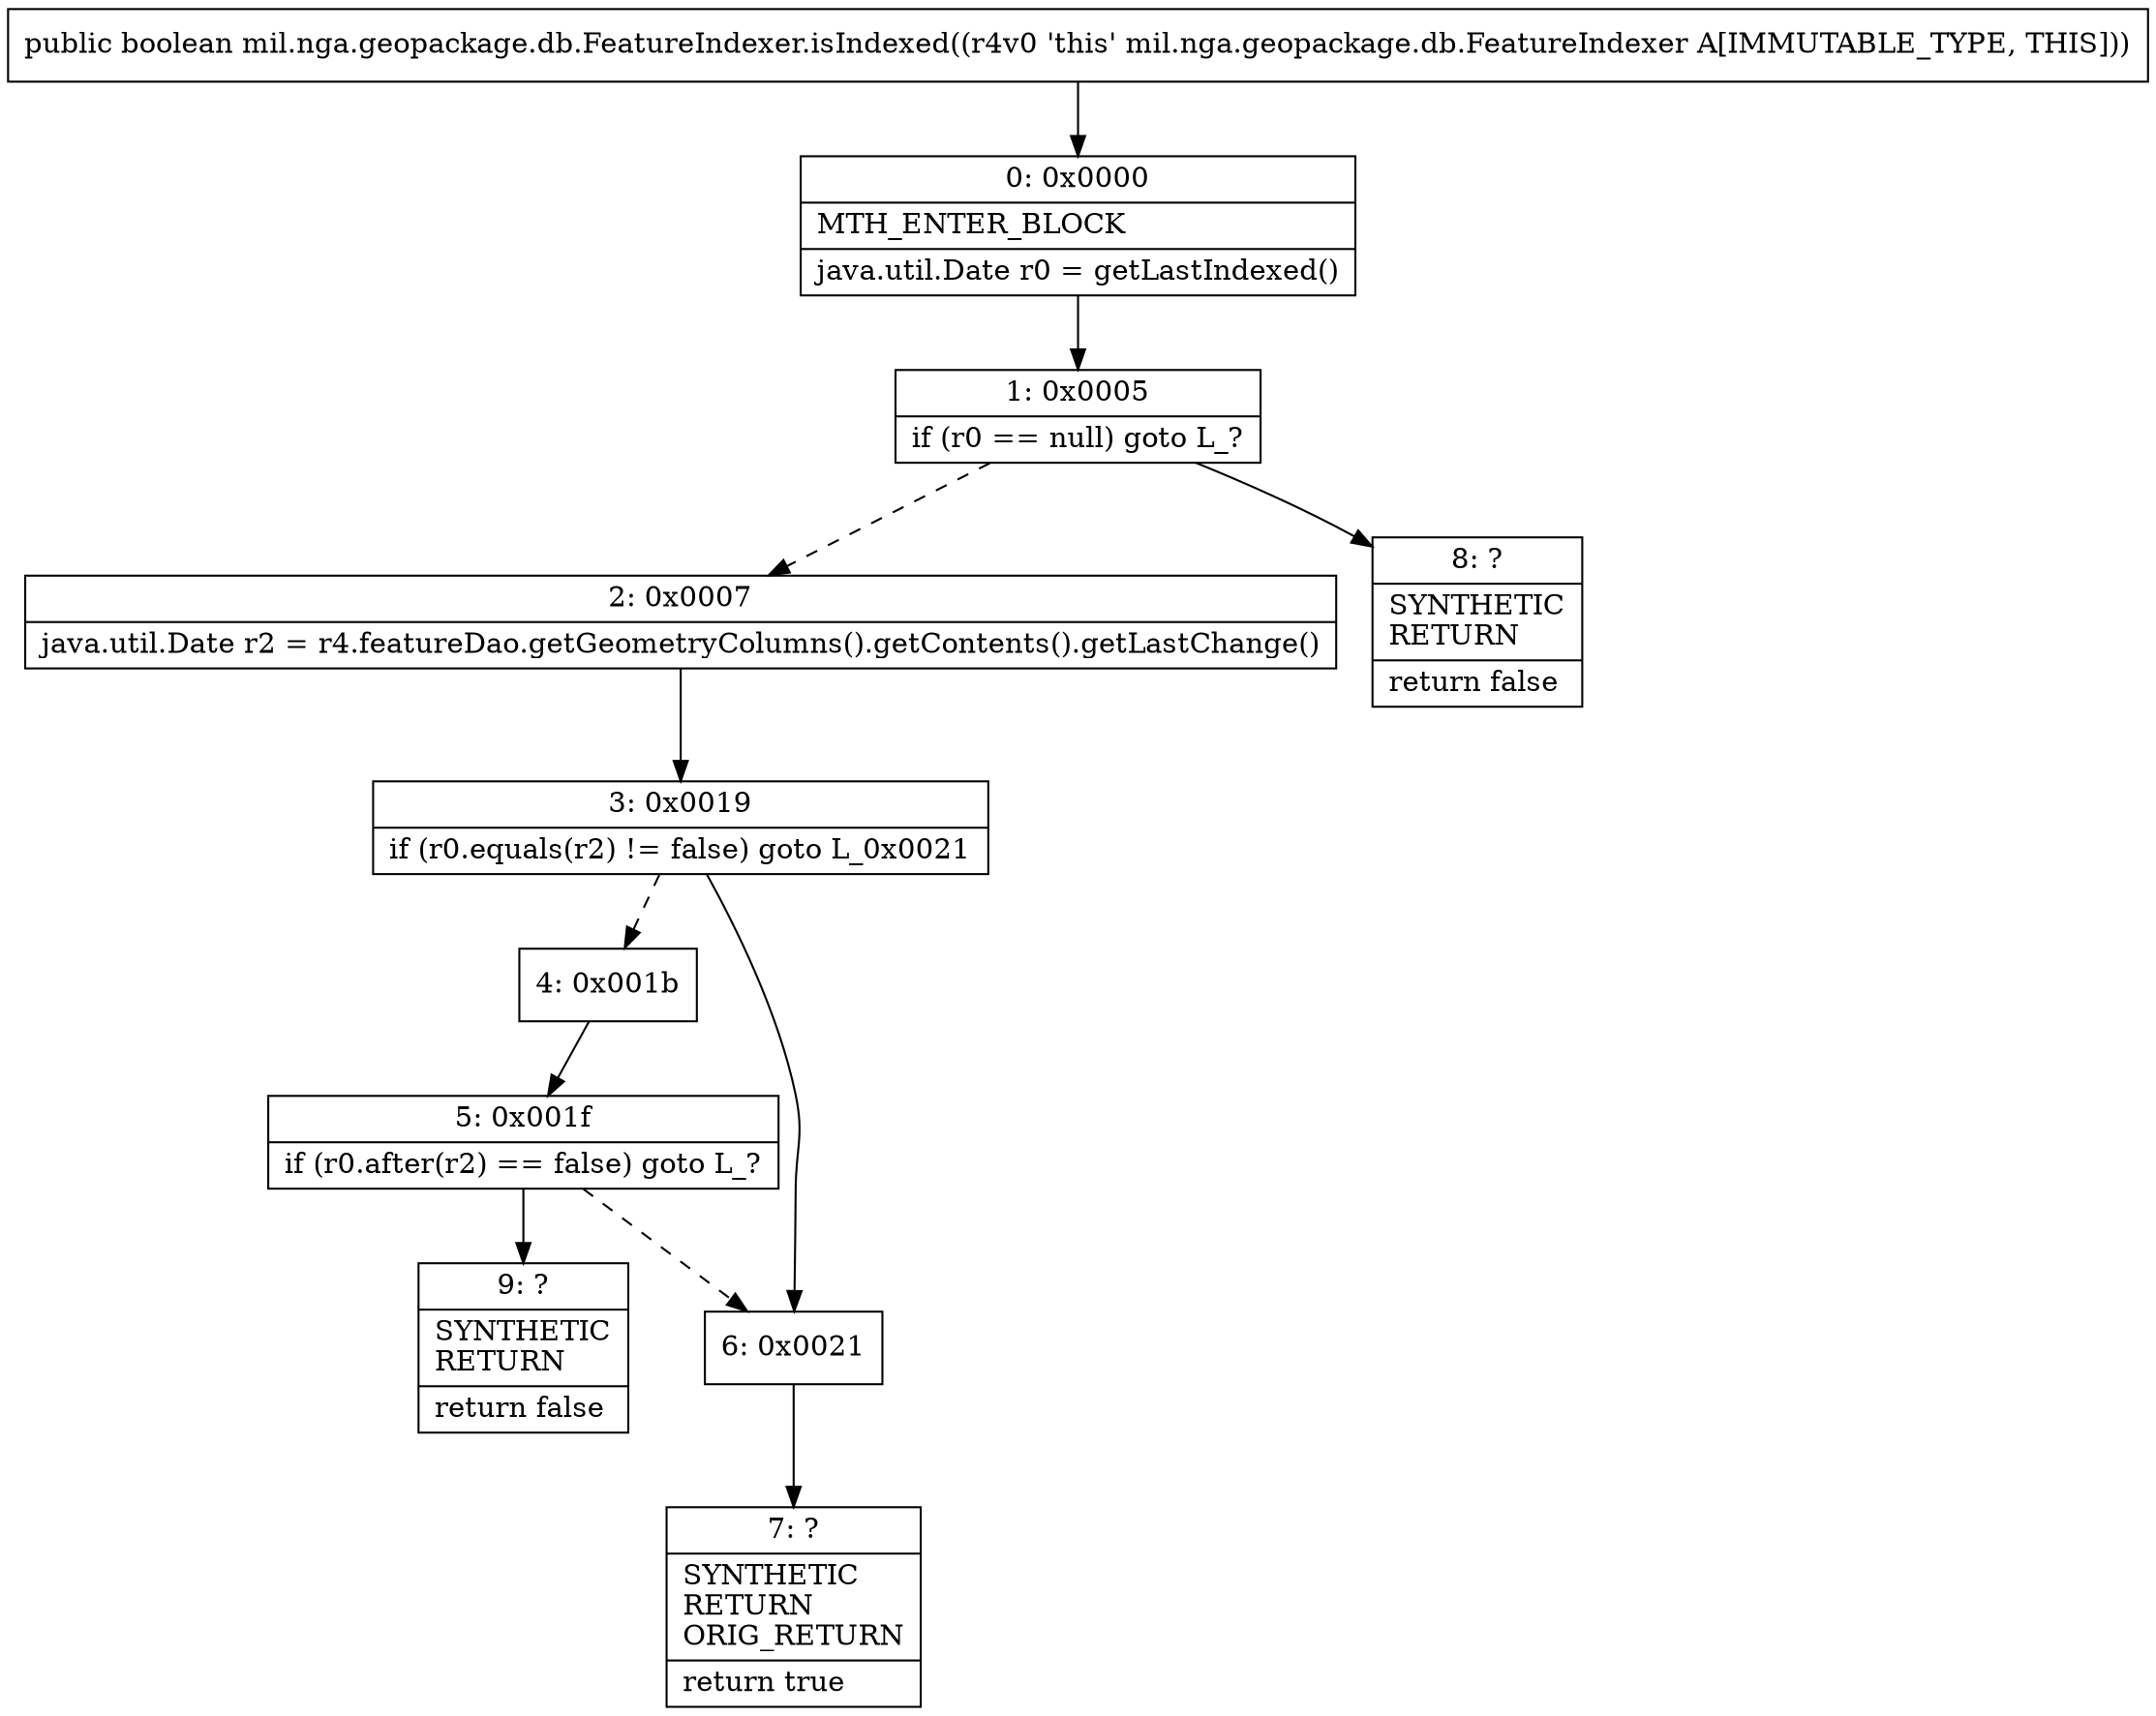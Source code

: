 digraph "CFG formil.nga.geopackage.db.FeatureIndexer.isIndexed()Z" {
Node_0 [shape=record,label="{0\:\ 0x0000|MTH_ENTER_BLOCK\l|java.util.Date r0 = getLastIndexed()\l}"];
Node_1 [shape=record,label="{1\:\ 0x0005|if (r0 == null) goto L_?\l}"];
Node_2 [shape=record,label="{2\:\ 0x0007|java.util.Date r2 = r4.featureDao.getGeometryColumns().getContents().getLastChange()\l}"];
Node_3 [shape=record,label="{3\:\ 0x0019|if (r0.equals(r2) != false) goto L_0x0021\l}"];
Node_4 [shape=record,label="{4\:\ 0x001b}"];
Node_5 [shape=record,label="{5\:\ 0x001f|if (r0.after(r2) == false) goto L_?\l}"];
Node_6 [shape=record,label="{6\:\ 0x0021}"];
Node_7 [shape=record,label="{7\:\ ?|SYNTHETIC\lRETURN\lORIG_RETURN\l|return true\l}"];
Node_8 [shape=record,label="{8\:\ ?|SYNTHETIC\lRETURN\l|return false\l}"];
Node_9 [shape=record,label="{9\:\ ?|SYNTHETIC\lRETURN\l|return false\l}"];
MethodNode[shape=record,label="{public boolean mil.nga.geopackage.db.FeatureIndexer.isIndexed((r4v0 'this' mil.nga.geopackage.db.FeatureIndexer A[IMMUTABLE_TYPE, THIS])) }"];
MethodNode -> Node_0;
Node_0 -> Node_1;
Node_1 -> Node_2[style=dashed];
Node_1 -> Node_8;
Node_2 -> Node_3;
Node_3 -> Node_4[style=dashed];
Node_3 -> Node_6;
Node_4 -> Node_5;
Node_5 -> Node_6[style=dashed];
Node_5 -> Node_9;
Node_6 -> Node_7;
}

